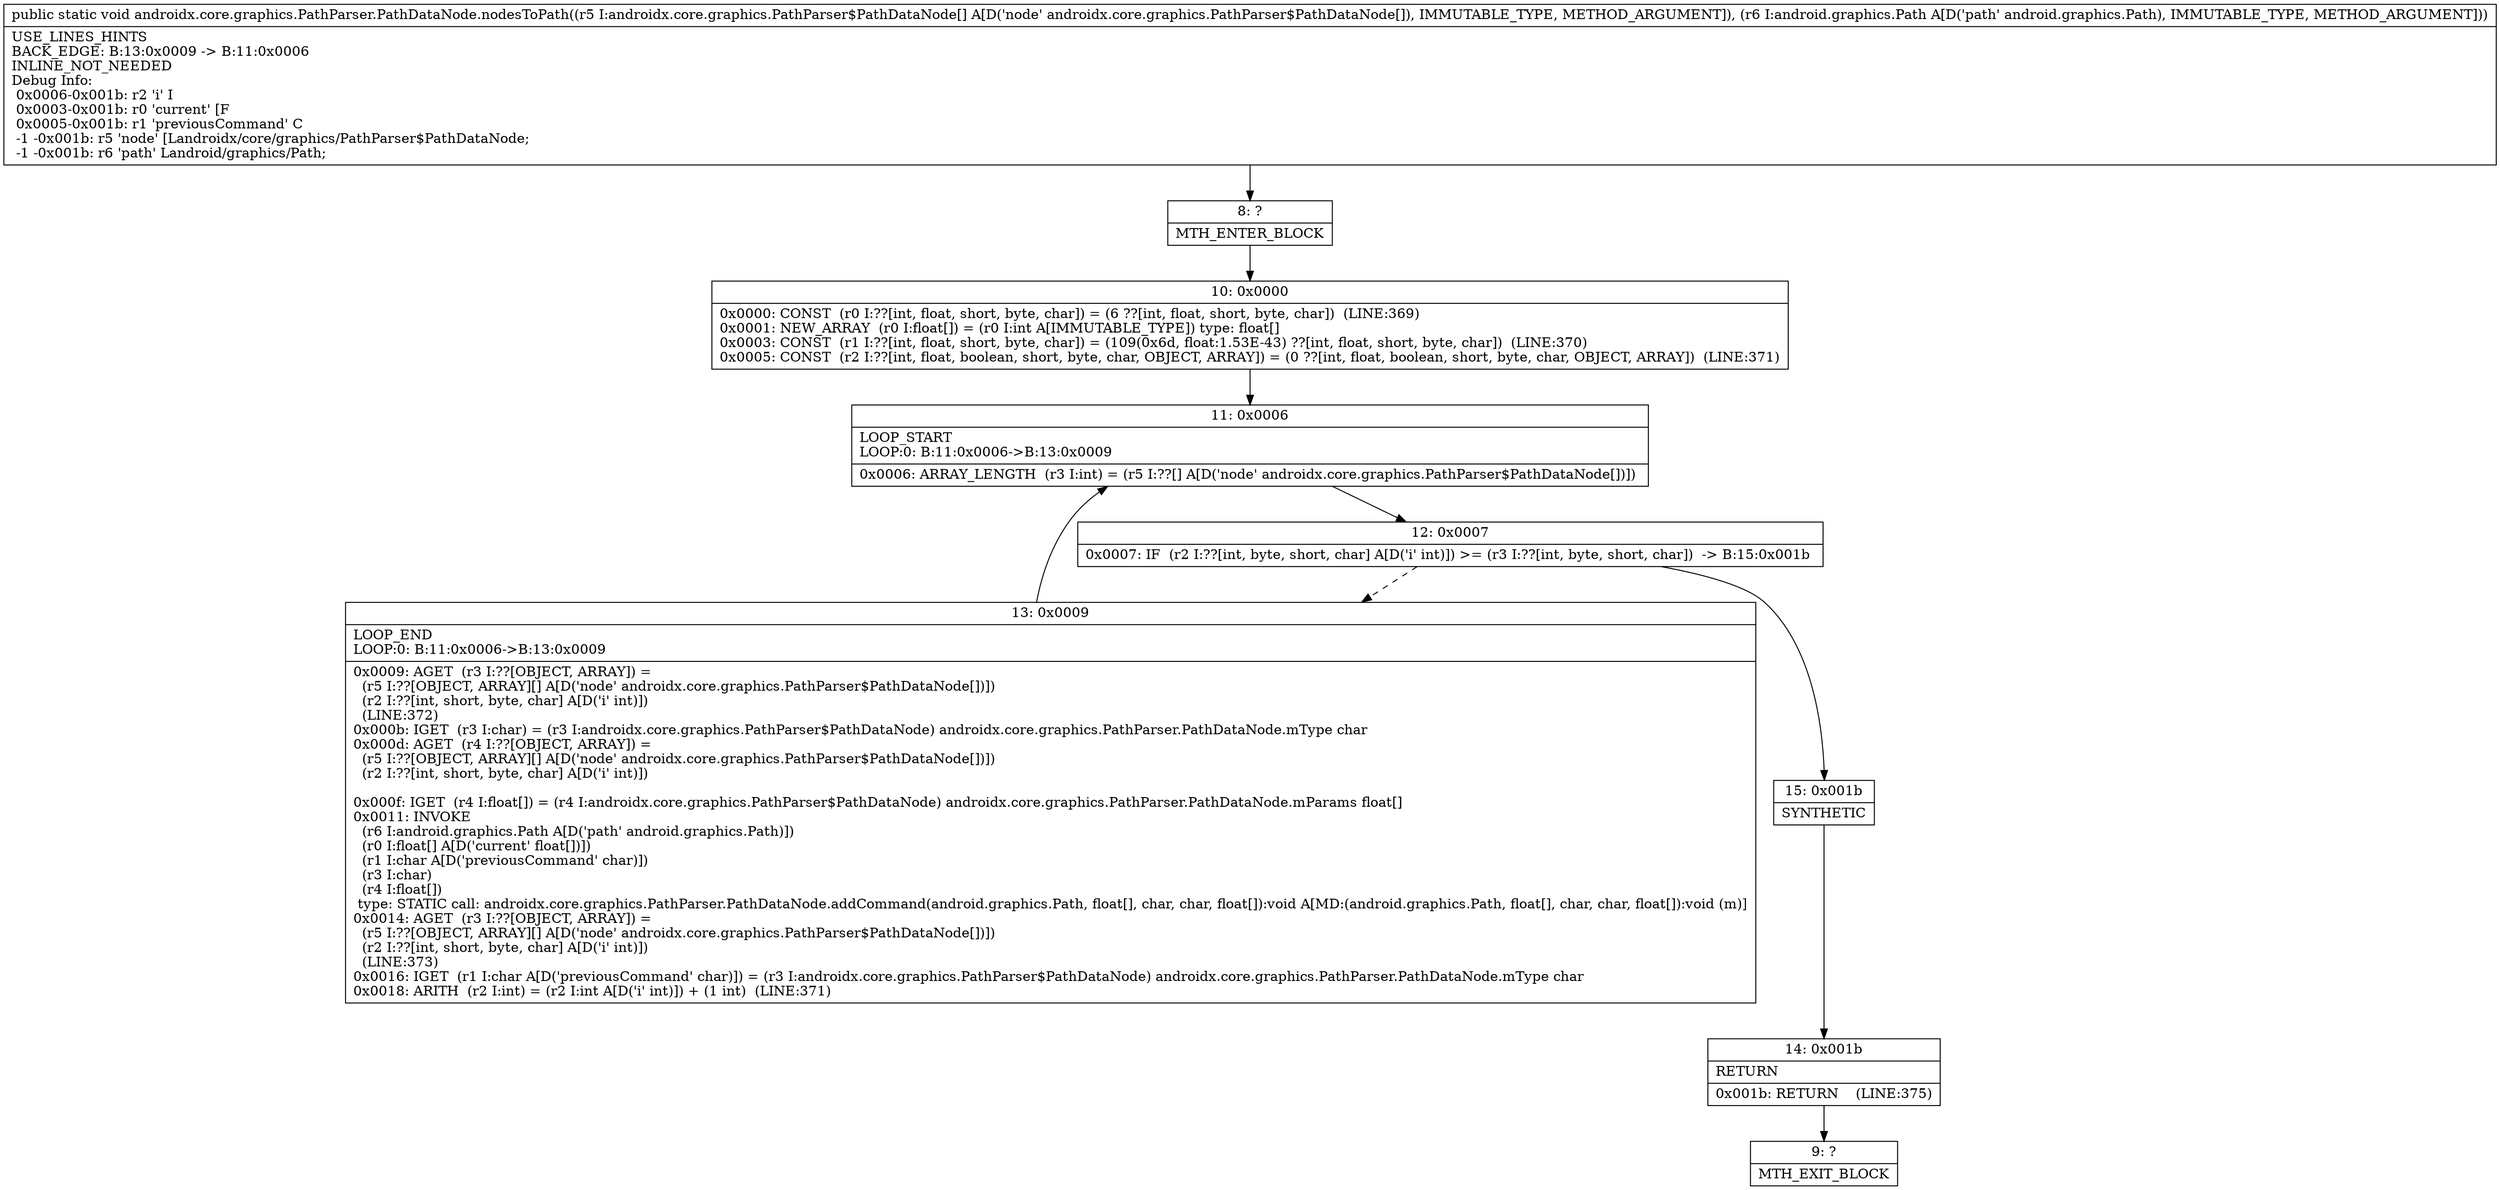digraph "CFG forandroidx.core.graphics.PathParser.PathDataNode.nodesToPath([Landroidx\/core\/graphics\/PathParser$PathDataNode;Landroid\/graphics\/Path;)V" {
Node_8 [shape=record,label="{8\:\ ?|MTH_ENTER_BLOCK\l}"];
Node_10 [shape=record,label="{10\:\ 0x0000|0x0000: CONST  (r0 I:??[int, float, short, byte, char]) = (6 ??[int, float, short, byte, char])  (LINE:369)\l0x0001: NEW_ARRAY  (r0 I:float[]) = (r0 I:int A[IMMUTABLE_TYPE]) type: float[] \l0x0003: CONST  (r1 I:??[int, float, short, byte, char]) = (109(0x6d, float:1.53E\-43) ??[int, float, short, byte, char])  (LINE:370)\l0x0005: CONST  (r2 I:??[int, float, boolean, short, byte, char, OBJECT, ARRAY]) = (0 ??[int, float, boolean, short, byte, char, OBJECT, ARRAY])  (LINE:371)\l}"];
Node_11 [shape=record,label="{11\:\ 0x0006|LOOP_START\lLOOP:0: B:11:0x0006\-\>B:13:0x0009\l|0x0006: ARRAY_LENGTH  (r3 I:int) = (r5 I:??[] A[D('node' androidx.core.graphics.PathParser$PathDataNode[])]) \l}"];
Node_12 [shape=record,label="{12\:\ 0x0007|0x0007: IF  (r2 I:??[int, byte, short, char] A[D('i' int)]) \>= (r3 I:??[int, byte, short, char])  \-\> B:15:0x001b \l}"];
Node_13 [shape=record,label="{13\:\ 0x0009|LOOP_END\lLOOP:0: B:11:0x0006\-\>B:13:0x0009\l|0x0009: AGET  (r3 I:??[OBJECT, ARRAY]) = \l  (r5 I:??[OBJECT, ARRAY][] A[D('node' androidx.core.graphics.PathParser$PathDataNode[])])\l  (r2 I:??[int, short, byte, char] A[D('i' int)])\l  (LINE:372)\l0x000b: IGET  (r3 I:char) = (r3 I:androidx.core.graphics.PathParser$PathDataNode) androidx.core.graphics.PathParser.PathDataNode.mType char \l0x000d: AGET  (r4 I:??[OBJECT, ARRAY]) = \l  (r5 I:??[OBJECT, ARRAY][] A[D('node' androidx.core.graphics.PathParser$PathDataNode[])])\l  (r2 I:??[int, short, byte, char] A[D('i' int)])\l \l0x000f: IGET  (r4 I:float[]) = (r4 I:androidx.core.graphics.PathParser$PathDataNode) androidx.core.graphics.PathParser.PathDataNode.mParams float[] \l0x0011: INVOKE  \l  (r6 I:android.graphics.Path A[D('path' android.graphics.Path)])\l  (r0 I:float[] A[D('current' float[])])\l  (r1 I:char A[D('previousCommand' char)])\l  (r3 I:char)\l  (r4 I:float[])\l type: STATIC call: androidx.core.graphics.PathParser.PathDataNode.addCommand(android.graphics.Path, float[], char, char, float[]):void A[MD:(android.graphics.Path, float[], char, char, float[]):void (m)]\l0x0014: AGET  (r3 I:??[OBJECT, ARRAY]) = \l  (r5 I:??[OBJECT, ARRAY][] A[D('node' androidx.core.graphics.PathParser$PathDataNode[])])\l  (r2 I:??[int, short, byte, char] A[D('i' int)])\l  (LINE:373)\l0x0016: IGET  (r1 I:char A[D('previousCommand' char)]) = (r3 I:androidx.core.graphics.PathParser$PathDataNode) androidx.core.graphics.PathParser.PathDataNode.mType char \l0x0018: ARITH  (r2 I:int) = (r2 I:int A[D('i' int)]) + (1 int)  (LINE:371)\l}"];
Node_15 [shape=record,label="{15\:\ 0x001b|SYNTHETIC\l}"];
Node_14 [shape=record,label="{14\:\ 0x001b|RETURN\l|0x001b: RETURN    (LINE:375)\l}"];
Node_9 [shape=record,label="{9\:\ ?|MTH_EXIT_BLOCK\l}"];
MethodNode[shape=record,label="{public static void androidx.core.graphics.PathParser.PathDataNode.nodesToPath((r5 I:androidx.core.graphics.PathParser$PathDataNode[] A[D('node' androidx.core.graphics.PathParser$PathDataNode[]), IMMUTABLE_TYPE, METHOD_ARGUMENT]), (r6 I:android.graphics.Path A[D('path' android.graphics.Path), IMMUTABLE_TYPE, METHOD_ARGUMENT]))  | USE_LINES_HINTS\lBACK_EDGE: B:13:0x0009 \-\> B:11:0x0006\lINLINE_NOT_NEEDED\lDebug Info:\l  0x0006\-0x001b: r2 'i' I\l  0x0003\-0x001b: r0 'current' [F\l  0x0005\-0x001b: r1 'previousCommand' C\l  \-1 \-0x001b: r5 'node' [Landroidx\/core\/graphics\/PathParser$PathDataNode;\l  \-1 \-0x001b: r6 'path' Landroid\/graphics\/Path;\l}"];
MethodNode -> Node_8;Node_8 -> Node_10;
Node_10 -> Node_11;
Node_11 -> Node_12;
Node_12 -> Node_13[style=dashed];
Node_12 -> Node_15;
Node_13 -> Node_11;
Node_15 -> Node_14;
Node_14 -> Node_9;
}

